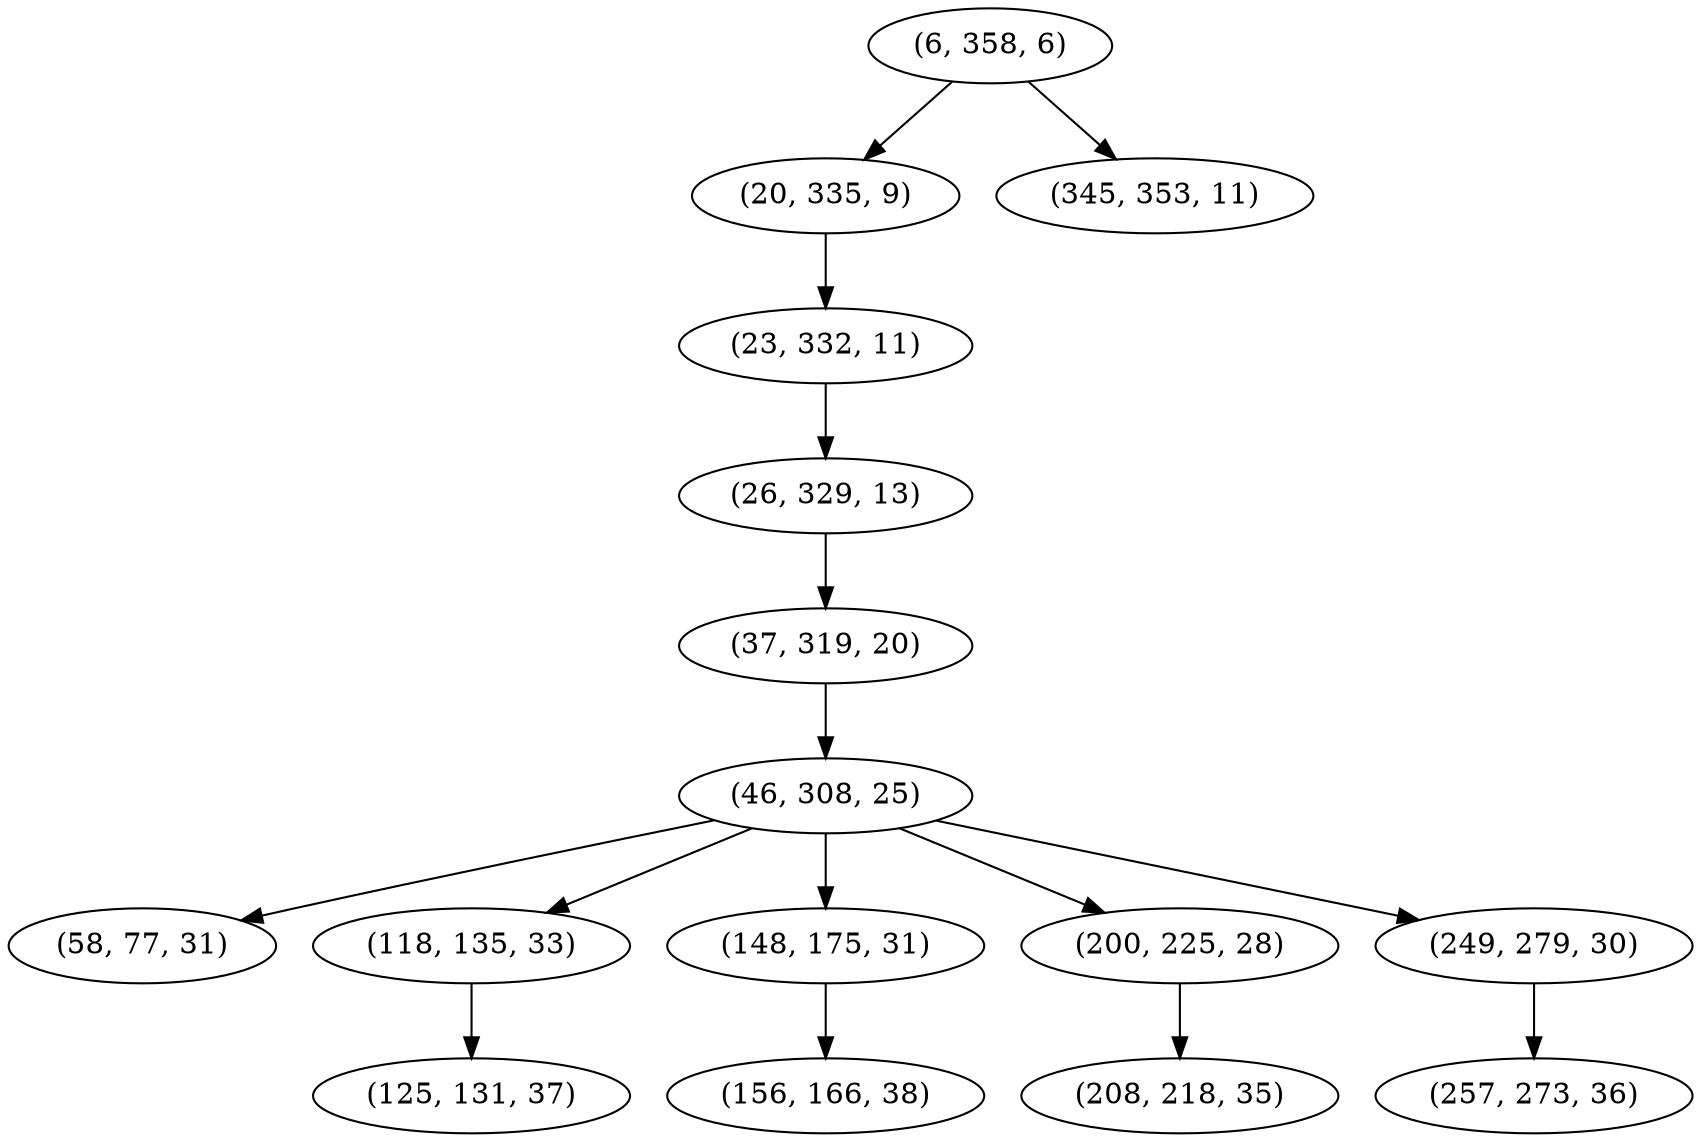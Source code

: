 digraph tree {
    "(6, 358, 6)";
    "(20, 335, 9)";
    "(23, 332, 11)";
    "(26, 329, 13)";
    "(37, 319, 20)";
    "(46, 308, 25)";
    "(58, 77, 31)";
    "(118, 135, 33)";
    "(125, 131, 37)";
    "(148, 175, 31)";
    "(156, 166, 38)";
    "(200, 225, 28)";
    "(208, 218, 35)";
    "(249, 279, 30)";
    "(257, 273, 36)";
    "(345, 353, 11)";
    "(6, 358, 6)" -> "(20, 335, 9)";
    "(6, 358, 6)" -> "(345, 353, 11)";
    "(20, 335, 9)" -> "(23, 332, 11)";
    "(23, 332, 11)" -> "(26, 329, 13)";
    "(26, 329, 13)" -> "(37, 319, 20)";
    "(37, 319, 20)" -> "(46, 308, 25)";
    "(46, 308, 25)" -> "(58, 77, 31)";
    "(46, 308, 25)" -> "(118, 135, 33)";
    "(46, 308, 25)" -> "(148, 175, 31)";
    "(46, 308, 25)" -> "(200, 225, 28)";
    "(46, 308, 25)" -> "(249, 279, 30)";
    "(118, 135, 33)" -> "(125, 131, 37)";
    "(148, 175, 31)" -> "(156, 166, 38)";
    "(200, 225, 28)" -> "(208, 218, 35)";
    "(249, 279, 30)" -> "(257, 273, 36)";
}
